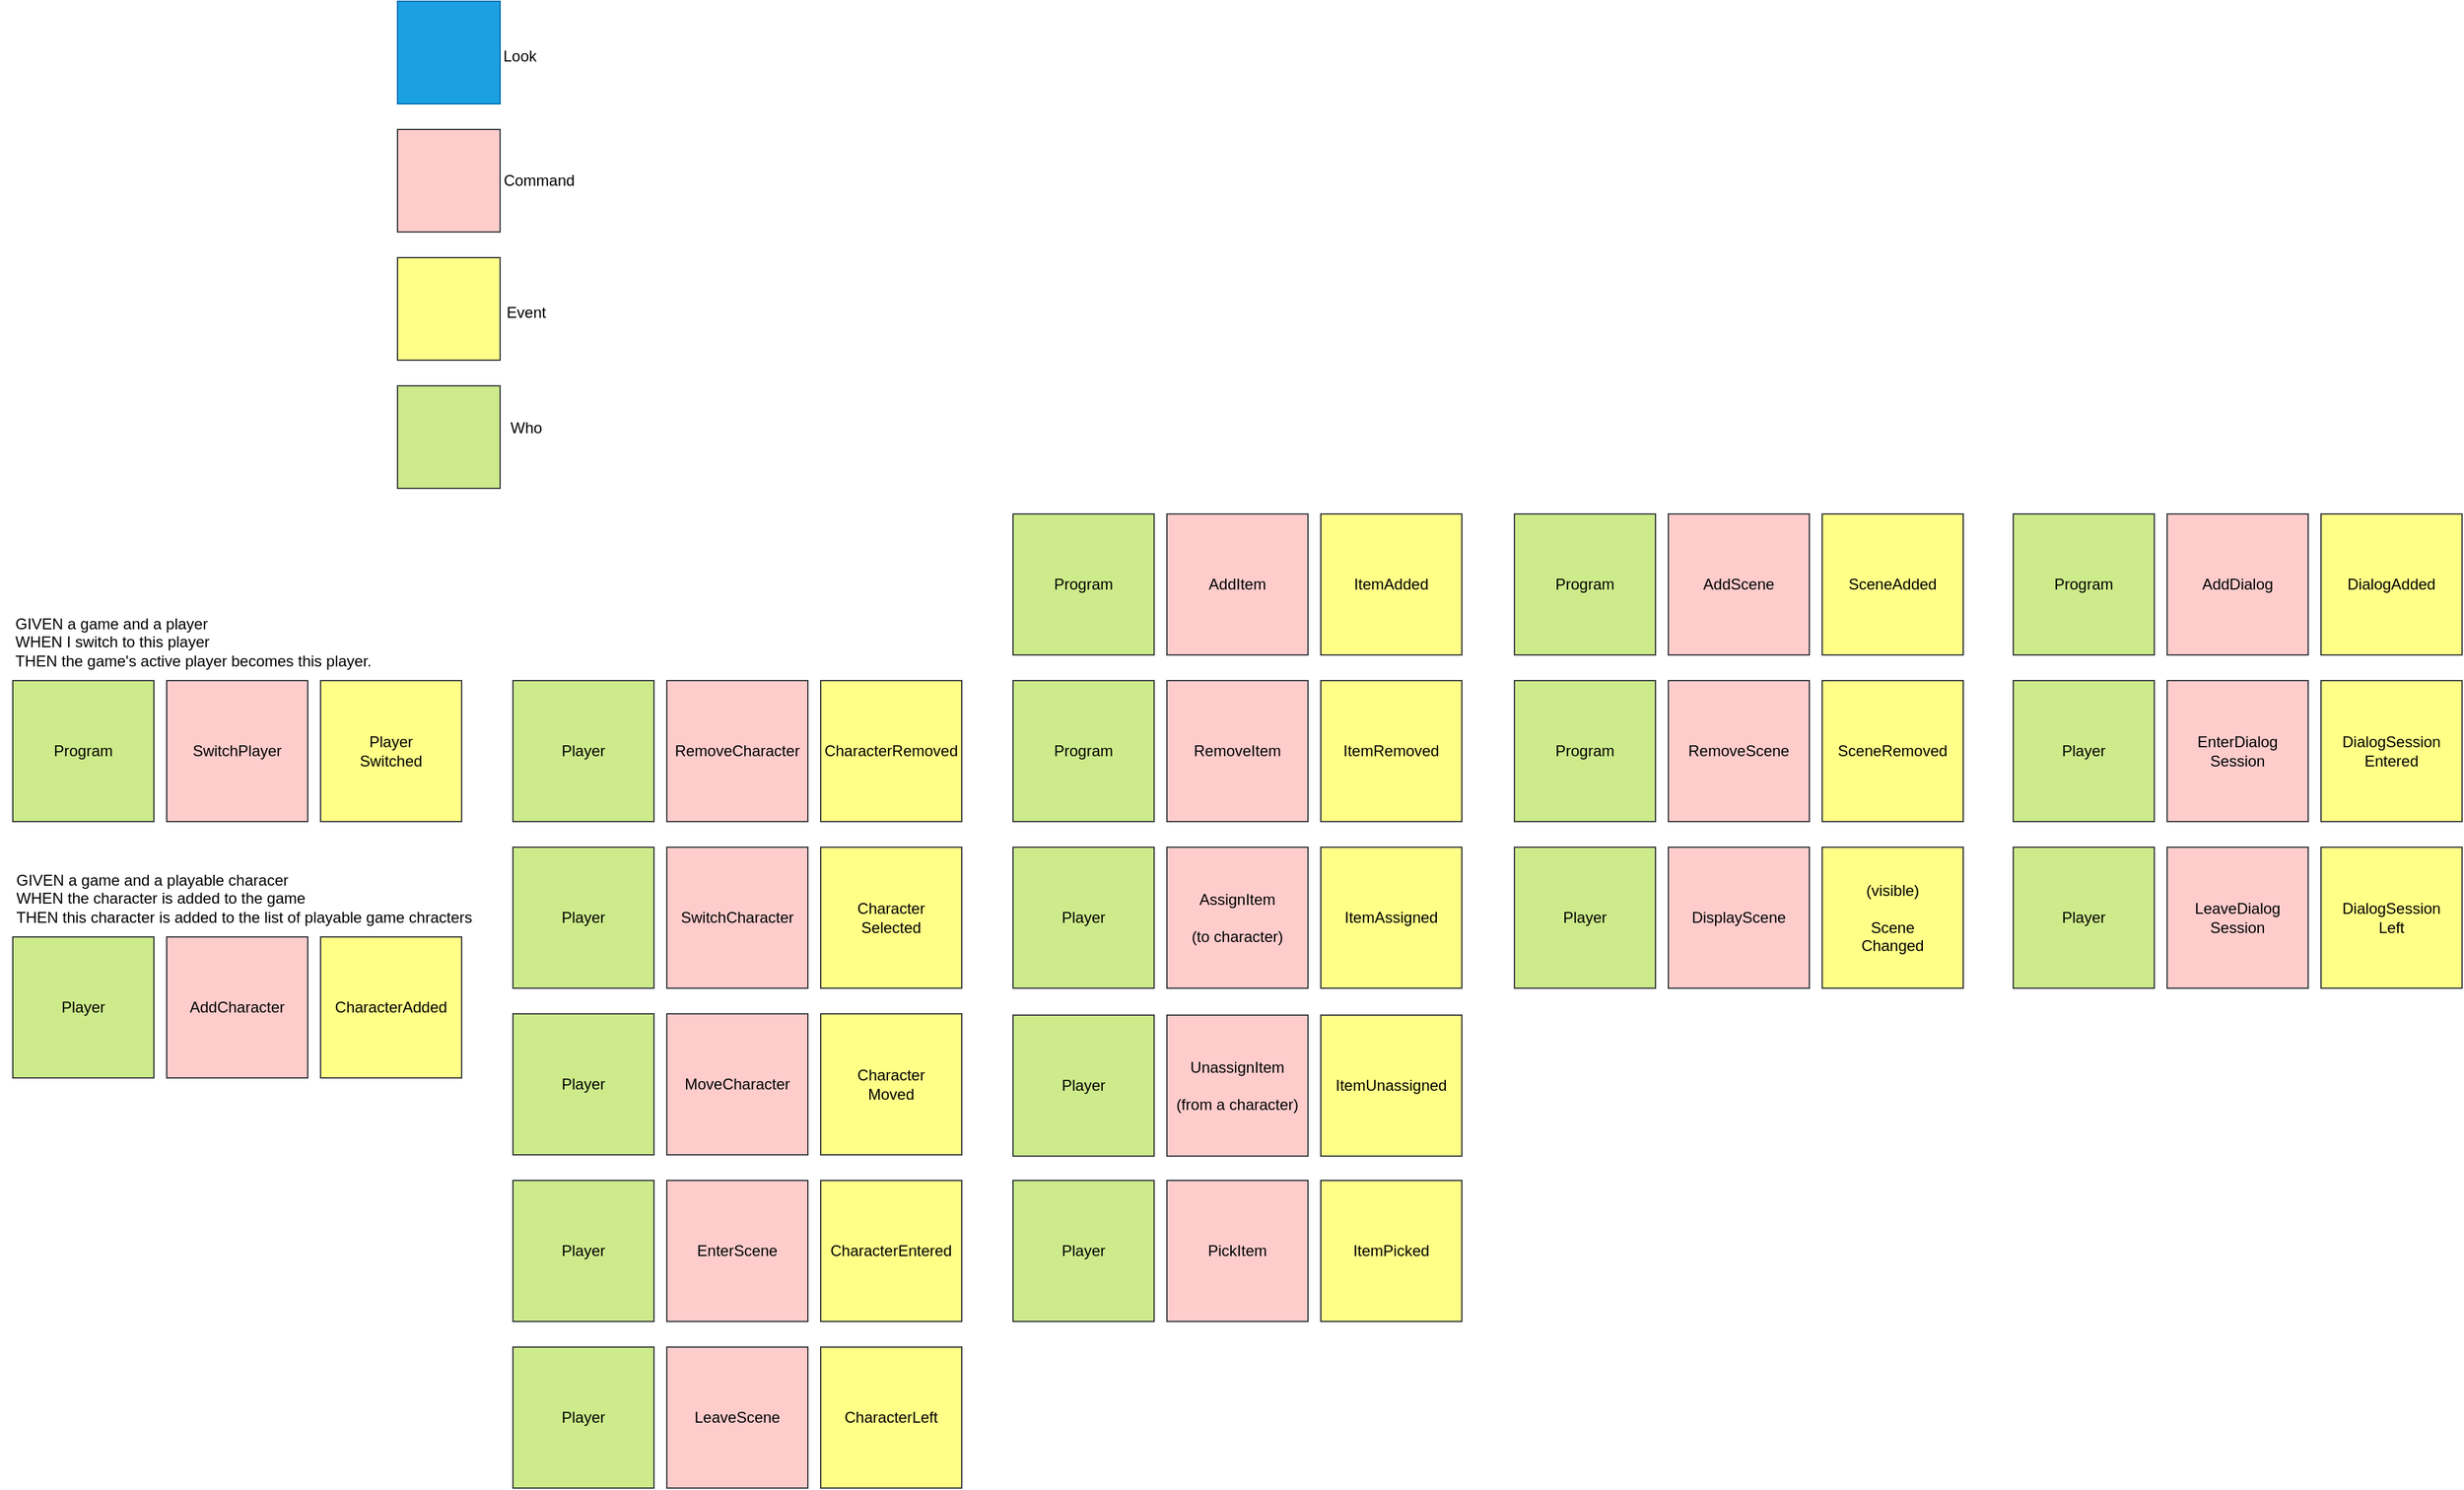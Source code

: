 <mxfile version="24.4.13" type="device" pages="4">
  <diagram name="Stickers" id="xM5DYGiuRpSARZKX_39L">
    <mxGraphModel dx="2245" dy="820" grid="1" gridSize="10" guides="1" tooltips="1" connect="1" arrows="1" fold="1" page="1" pageScale="1" pageWidth="827" pageHeight="1169" math="0" shadow="0">
      <root>
        <mxCell id="0" />
        <mxCell id="1" parent="0" />
        <mxCell id="TlnyL6aYkQ4jOY0lI_5h-1" value="" style="whiteSpace=wrap;html=1;aspect=fixed;fillColor=#1ba1e2;fontColor=#000000;strokeColor=#006EAF;" parent="1" vertex="1">
          <mxGeometry x="20" y="20" width="80" height="80" as="geometry" />
        </mxCell>
        <mxCell id="TlnyL6aYkQ4jOY0lI_5h-2" value="" style="whiteSpace=wrap;html=1;aspect=fixed;fillColor=#ffcccc;strokeColor=#36393d;fontColor=#000000;" parent="1" vertex="1">
          <mxGeometry x="20" y="120" width="80" height="80" as="geometry" />
        </mxCell>
        <mxCell id="TlnyL6aYkQ4jOY0lI_5h-3" value="" style="whiteSpace=wrap;html=1;aspect=fixed;fillColor=#ffff88;strokeColor=#36393d;fontColor=#000000;" parent="1" vertex="1">
          <mxGeometry x="20" y="220" width="80" height="80" as="geometry" />
        </mxCell>
        <mxCell id="TlnyL6aYkQ4jOY0lI_5h-4" value="" style="whiteSpace=wrap;html=1;aspect=fixed;fillColor=#cdeb8b;strokeColor=#36393d;fontColor=#000000;" parent="1" vertex="1">
          <mxGeometry x="20" y="320" width="80" height="80" as="geometry" />
        </mxCell>
        <mxCell id="TlnyL6aYkQ4jOY0lI_5h-5" value="Event" style="text;html=1;align=center;verticalAlign=middle;resizable=0;points=[];autosize=1;strokeColor=none;fillColor=none;" parent="1" vertex="1">
          <mxGeometry x="95" y="248" width="50" height="30" as="geometry" />
        </mxCell>
        <mxCell id="TlnyL6aYkQ4jOY0lI_5h-6" value="Who" style="text;html=1;align=center;verticalAlign=middle;resizable=0;points=[];autosize=1;strokeColor=none;fillColor=none;" parent="1" vertex="1">
          <mxGeometry x="95" y="338" width="50" height="30" as="geometry" />
        </mxCell>
        <mxCell id="TlnyL6aYkQ4jOY0lI_5h-7" value="Command" style="text;html=1;align=center;verticalAlign=middle;resizable=0;points=[];autosize=1;strokeColor=none;fillColor=none;" parent="1" vertex="1">
          <mxGeometry x="90" y="145" width="80" height="30" as="geometry" />
        </mxCell>
        <mxCell id="TlnyL6aYkQ4jOY0lI_5h-8" value="Look" style="text;html=1;align=center;verticalAlign=middle;resizable=0;points=[];autosize=1;strokeColor=none;fillColor=none;" parent="1" vertex="1">
          <mxGeometry x="90" y="48" width="50" height="30" as="geometry" />
        </mxCell>
        <mxCell id="TlnyL6aYkQ4jOY0lI_5h-12" value="" style="group" parent="1" vertex="1" connectable="0">
          <mxGeometry x="110" y="680" width="350" height="110" as="geometry" />
        </mxCell>
        <mxCell id="TlnyL6aYkQ4jOY0lI_5h-9" value="Character&lt;div&gt;Selected&lt;/div&gt;" style="whiteSpace=wrap;html=1;aspect=fixed;fillColor=#ffff88;strokeColor=#36393d;fontColor=#000000;" parent="TlnyL6aYkQ4jOY0lI_5h-12" vertex="1">
          <mxGeometry x="240" width="110" height="110" as="geometry" />
        </mxCell>
        <mxCell id="TlnyL6aYkQ4jOY0lI_5h-10" value="Player" style="whiteSpace=wrap;html=1;aspect=fixed;fillColor=#cdeb8b;strokeColor=#36393d;fontColor=#000000;" parent="TlnyL6aYkQ4jOY0lI_5h-12" vertex="1">
          <mxGeometry width="110" height="110" as="geometry" />
        </mxCell>
        <mxCell id="TlnyL6aYkQ4jOY0lI_5h-11" value="SwitchCharacter" style="whiteSpace=wrap;html=1;aspect=fixed;fillColor=#ffcccc;strokeColor=#36393d;fontColor=#000000;" parent="TlnyL6aYkQ4jOY0lI_5h-12" vertex="1">
          <mxGeometry x="120" width="110" height="110" as="geometry" />
        </mxCell>
        <mxCell id="TlnyL6aYkQ4jOY0lI_5h-20" value="" style="group" parent="1" vertex="1" connectable="0">
          <mxGeometry x="-280" y="550" width="350" height="110" as="geometry" />
        </mxCell>
        <mxCell id="TlnyL6aYkQ4jOY0lI_5h-13" value="Player&lt;div&gt;Switched&lt;/div&gt;" style="whiteSpace=wrap;html=1;aspect=fixed;fillColor=#ffff88;strokeColor=#36393d;fontColor=#000000;" parent="TlnyL6aYkQ4jOY0lI_5h-20" vertex="1">
          <mxGeometry x="240" width="110" height="110" as="geometry" />
        </mxCell>
        <mxCell id="TlnyL6aYkQ4jOY0lI_5h-17" value="SwitchPlayer" style="whiteSpace=wrap;html=1;aspect=fixed;fillColor=#ffcccc;strokeColor=#36393d;fontColor=#000000;" parent="TlnyL6aYkQ4jOY0lI_5h-20" vertex="1">
          <mxGeometry x="120" width="110" height="110" as="geometry" />
        </mxCell>
        <mxCell id="TlnyL6aYkQ4jOY0lI_5h-18" value="Program" style="whiteSpace=wrap;html=1;aspect=fixed;fillColor=#cdeb8b;strokeColor=#36393d;fontColor=#000000;" parent="TlnyL6aYkQ4jOY0lI_5h-20" vertex="1">
          <mxGeometry width="110" height="110" as="geometry" />
        </mxCell>
        <mxCell id="TlnyL6aYkQ4jOY0lI_5h-29" value="" style="group" parent="1" vertex="1" connectable="0">
          <mxGeometry x="110" y="810" width="350" height="110" as="geometry" />
        </mxCell>
        <mxCell id="TlnyL6aYkQ4jOY0lI_5h-14" value="Character&lt;div&gt;&lt;div&gt;Moved&lt;/div&gt;&lt;/div&gt;" style="whiteSpace=wrap;html=1;aspect=fixed;fillColor=#ffff88;strokeColor=#36393d;fontColor=#000000;" parent="TlnyL6aYkQ4jOY0lI_5h-29" vertex="1">
          <mxGeometry x="240" width="110" height="110" as="geometry" />
        </mxCell>
        <mxCell id="TlnyL6aYkQ4jOY0lI_5h-21" value="MoveCharacter" style="whiteSpace=wrap;html=1;aspect=fixed;fillColor=#ffcccc;strokeColor=#36393d;fontColor=#000000;" parent="TlnyL6aYkQ4jOY0lI_5h-29" vertex="1">
          <mxGeometry x="120" width="110" height="110" as="geometry" />
        </mxCell>
        <mxCell id="TlnyL6aYkQ4jOY0lI_5h-22" value="Player" style="whiteSpace=wrap;html=1;aspect=fixed;fillColor=#cdeb8b;strokeColor=#36393d;fontColor=#000000;" parent="TlnyL6aYkQ4jOY0lI_5h-29" vertex="1">
          <mxGeometry width="110" height="110" as="geometry" />
        </mxCell>
        <mxCell id="TlnyL6aYkQ4jOY0lI_5h-30" value="" style="group" parent="1" vertex="1" connectable="0">
          <mxGeometry x="891" y="680" width="350" height="110" as="geometry" />
        </mxCell>
        <mxCell id="TlnyL6aYkQ4jOY0lI_5h-15" value="(visible)&lt;div&gt;&lt;br&gt;&lt;/div&gt;&lt;div&gt;Scene&lt;div&gt;Changed&lt;/div&gt;&lt;/div&gt;" style="whiteSpace=wrap;html=1;aspect=fixed;fillColor=#ffff88;strokeColor=#36393d;fontColor=#000000;" parent="TlnyL6aYkQ4jOY0lI_5h-30" vertex="1">
          <mxGeometry x="240" width="110" height="110" as="geometry" />
        </mxCell>
        <mxCell id="TlnyL6aYkQ4jOY0lI_5h-23" value="DisplayScene" style="whiteSpace=wrap;html=1;aspect=fixed;fillColor=#ffcccc;strokeColor=#36393d;fontColor=#000000;" parent="TlnyL6aYkQ4jOY0lI_5h-30" vertex="1">
          <mxGeometry x="120" width="110" height="110" as="geometry" />
        </mxCell>
        <mxCell id="TlnyL6aYkQ4jOY0lI_5h-24" value="Player" style="whiteSpace=wrap;html=1;aspect=fixed;fillColor=#cdeb8b;strokeColor=#36393d;fontColor=#000000;" parent="TlnyL6aYkQ4jOY0lI_5h-30" vertex="1">
          <mxGeometry width="110" height="110" as="geometry" />
        </mxCell>
        <mxCell id="TlnyL6aYkQ4jOY0lI_5h-31" value="" style="group" parent="1" vertex="1" connectable="0">
          <mxGeometry x="110" y="940" width="350" height="110" as="geometry" />
        </mxCell>
        <mxCell id="TlnyL6aYkQ4jOY0lI_5h-16" value="CharacterEnter&lt;span style=&quot;background-color: initial;&quot;&gt;ed&lt;/span&gt;" style="whiteSpace=wrap;html=1;aspect=fixed;fillColor=#ffff88;strokeColor=#36393d;fontColor=#000000;" parent="TlnyL6aYkQ4jOY0lI_5h-31" vertex="1">
          <mxGeometry x="240" width="110" height="110" as="geometry" />
        </mxCell>
        <mxCell id="TlnyL6aYkQ4jOY0lI_5h-25" value="EnterScene" style="whiteSpace=wrap;html=1;aspect=fixed;fillColor=#ffcccc;strokeColor=#36393d;fontColor=#000000;" parent="TlnyL6aYkQ4jOY0lI_5h-31" vertex="1">
          <mxGeometry x="120" width="110" height="110" as="geometry" />
        </mxCell>
        <mxCell id="TlnyL6aYkQ4jOY0lI_5h-27" value="Player" style="whiteSpace=wrap;html=1;aspect=fixed;fillColor=#cdeb8b;strokeColor=#36393d;fontColor=#000000;" parent="TlnyL6aYkQ4jOY0lI_5h-31" vertex="1">
          <mxGeometry width="110" height="110" as="geometry" />
        </mxCell>
        <mxCell id="yvfeiney4mRpanTf7Kij-1" value="" style="group" parent="1" vertex="1" connectable="0">
          <mxGeometry x="110" y="1070" width="350" height="110" as="geometry" />
        </mxCell>
        <mxCell id="TlnyL6aYkQ4jOY0lI_5h-19" value="CharacterLeft" style="whiteSpace=wrap;html=1;aspect=fixed;fillColor=#ffff88;strokeColor=#36393d;fontColor=#000000;" parent="yvfeiney4mRpanTf7Kij-1" vertex="1">
          <mxGeometry x="240" width="110" height="110" as="geometry" />
        </mxCell>
        <mxCell id="TlnyL6aYkQ4jOY0lI_5h-26" value="LeaveScene" style="whiteSpace=wrap;html=1;aspect=fixed;fillColor=#ffcccc;strokeColor=#36393d;fontColor=#000000;" parent="yvfeiney4mRpanTf7Kij-1" vertex="1">
          <mxGeometry x="120" width="110" height="110" as="geometry" />
        </mxCell>
        <mxCell id="TlnyL6aYkQ4jOY0lI_5h-28" value="Player" style="whiteSpace=wrap;html=1;aspect=fixed;fillColor=#cdeb8b;strokeColor=#36393d;fontColor=#000000;" parent="yvfeiney4mRpanTf7Kij-1" vertex="1">
          <mxGeometry width="110" height="110" as="geometry" />
        </mxCell>
        <mxCell id="yvfeiney4mRpanTf7Kij-2" value="" style="group" parent="1" vertex="1" connectable="0">
          <mxGeometry x="500" y="420" width="350" height="110" as="geometry" />
        </mxCell>
        <mxCell id="yvfeiney4mRpanTf7Kij-3" value="ItemAdded" style="whiteSpace=wrap;html=1;aspect=fixed;fillColor=#ffff88;strokeColor=#36393d;fontColor=#000000;" parent="yvfeiney4mRpanTf7Kij-2" vertex="1">
          <mxGeometry x="240" width="110" height="110" as="geometry" />
        </mxCell>
        <mxCell id="yvfeiney4mRpanTf7Kij-4" value="AddItem" style="whiteSpace=wrap;html=1;aspect=fixed;fillColor=#ffcccc;strokeColor=#36393d;fontColor=#000000;" parent="yvfeiney4mRpanTf7Kij-2" vertex="1">
          <mxGeometry x="120" width="110" height="110" as="geometry" />
        </mxCell>
        <mxCell id="yvfeiney4mRpanTf7Kij-5" value="Program" style="whiteSpace=wrap;html=1;aspect=fixed;fillColor=#cdeb8b;strokeColor=#36393d;fontColor=#000000;" parent="yvfeiney4mRpanTf7Kij-2" vertex="1">
          <mxGeometry width="110" height="110" as="geometry" />
        </mxCell>
        <mxCell id="yvfeiney4mRpanTf7Kij-6" value="" style="group" parent="1" vertex="1" connectable="0">
          <mxGeometry x="500" y="550" width="350" height="110" as="geometry" />
        </mxCell>
        <mxCell id="yvfeiney4mRpanTf7Kij-7" value="ItemRemoved" style="whiteSpace=wrap;html=1;aspect=fixed;fillColor=#ffff88;strokeColor=#36393d;fontColor=#000000;" parent="yvfeiney4mRpanTf7Kij-6" vertex="1">
          <mxGeometry x="240" width="110" height="110" as="geometry" />
        </mxCell>
        <mxCell id="yvfeiney4mRpanTf7Kij-8" value="RemoveItem" style="whiteSpace=wrap;html=1;aspect=fixed;fillColor=#ffcccc;strokeColor=#36393d;fontColor=#000000;" parent="yvfeiney4mRpanTf7Kij-6" vertex="1">
          <mxGeometry x="120" width="110" height="110" as="geometry" />
        </mxCell>
        <mxCell id="yvfeiney4mRpanTf7Kij-9" value="Program" style="whiteSpace=wrap;html=1;aspect=fixed;fillColor=#cdeb8b;strokeColor=#36393d;fontColor=#000000;" parent="yvfeiney4mRpanTf7Kij-6" vertex="1">
          <mxGeometry width="110" height="110" as="geometry" />
        </mxCell>
        <mxCell id="yvfeiney4mRpanTf7Kij-10" value="" style="group" parent="1" vertex="1" connectable="0">
          <mxGeometry x="891" y="420" width="350" height="110" as="geometry" />
        </mxCell>
        <mxCell id="yvfeiney4mRpanTf7Kij-11" value="SceneAdded" style="whiteSpace=wrap;html=1;aspect=fixed;fillColor=#ffff88;strokeColor=#36393d;fontColor=#000000;" parent="yvfeiney4mRpanTf7Kij-10" vertex="1">
          <mxGeometry x="240" width="110" height="110" as="geometry" />
        </mxCell>
        <mxCell id="yvfeiney4mRpanTf7Kij-12" value="AddScene" style="whiteSpace=wrap;html=1;aspect=fixed;fillColor=#ffcccc;strokeColor=#36393d;fontColor=#000000;" parent="yvfeiney4mRpanTf7Kij-10" vertex="1">
          <mxGeometry x="120" width="110" height="110" as="geometry" />
        </mxCell>
        <mxCell id="yvfeiney4mRpanTf7Kij-13" value="Program" style="whiteSpace=wrap;html=1;aspect=fixed;fillColor=#cdeb8b;strokeColor=#36393d;fontColor=#000000;" parent="yvfeiney4mRpanTf7Kij-10" vertex="1">
          <mxGeometry width="110" height="110" as="geometry" />
        </mxCell>
        <mxCell id="yvfeiney4mRpanTf7Kij-14" value="" style="group" parent="1" vertex="1" connectable="0">
          <mxGeometry x="891" y="550" width="350" height="110" as="geometry" />
        </mxCell>
        <mxCell id="yvfeiney4mRpanTf7Kij-15" value="SceneRemoved" style="whiteSpace=wrap;html=1;aspect=fixed;fillColor=#ffff88;strokeColor=#36393d;fontColor=#000000;" parent="yvfeiney4mRpanTf7Kij-14" vertex="1">
          <mxGeometry x="240" width="110" height="110" as="geometry" />
        </mxCell>
        <mxCell id="yvfeiney4mRpanTf7Kij-16" value="RemoveScene" style="whiteSpace=wrap;html=1;aspect=fixed;fillColor=#ffcccc;strokeColor=#36393d;fontColor=#000000;" parent="yvfeiney4mRpanTf7Kij-14" vertex="1">
          <mxGeometry x="120" width="110" height="110" as="geometry" />
        </mxCell>
        <mxCell id="yvfeiney4mRpanTf7Kij-17" value="Program" style="whiteSpace=wrap;html=1;aspect=fixed;fillColor=#cdeb8b;strokeColor=#36393d;fontColor=#000000;" parent="yvfeiney4mRpanTf7Kij-14" vertex="1">
          <mxGeometry width="110" height="110" as="geometry" />
        </mxCell>
        <mxCell id="yvfeiney4mRpanTf7Kij-18" value="" style="group" parent="1" vertex="1" connectable="0">
          <mxGeometry x="500" y="680" width="350" height="110" as="geometry" />
        </mxCell>
        <mxCell id="1bPYrIaI68IYt1ihMwZv-1" value="ItemAssigned" style="whiteSpace=wrap;html=1;aspect=fixed;fillColor=#ffff88;strokeColor=#36393d;fontColor=#000000;" parent="yvfeiney4mRpanTf7Kij-18" vertex="1">
          <mxGeometry x="240" width="110" height="110" as="geometry" />
        </mxCell>
        <mxCell id="1bPYrIaI68IYt1ihMwZv-5" value="AssignItem&lt;div&gt;&lt;br&gt;&lt;/div&gt;&lt;div&gt;(to character)&lt;/div&gt;" style="whiteSpace=wrap;html=1;aspect=fixed;fillColor=#ffcccc;strokeColor=#36393d;fontColor=#000000;" parent="yvfeiney4mRpanTf7Kij-18" vertex="1">
          <mxGeometry x="120" width="110" height="110" as="geometry" />
        </mxCell>
        <mxCell id="1bPYrIaI68IYt1ihMwZv-9" value="Player" style="whiteSpace=wrap;html=1;aspect=fixed;fillColor=#cdeb8b;strokeColor=#36393d;fontColor=#000000;" parent="yvfeiney4mRpanTf7Kij-18" vertex="1">
          <mxGeometry width="110" height="110" as="geometry" />
        </mxCell>
        <mxCell id="yvfeiney4mRpanTf7Kij-19" value="" style="group" parent="1" vertex="1" connectable="0">
          <mxGeometry x="500" y="811" width="350" height="110" as="geometry" />
        </mxCell>
        <mxCell id="1bPYrIaI68IYt1ihMwZv-2" value="ItemUnassigned" style="whiteSpace=wrap;html=1;aspect=fixed;fillColor=#ffff88;strokeColor=#36393d;fontColor=#000000;" parent="yvfeiney4mRpanTf7Kij-19" vertex="1">
          <mxGeometry x="240" width="110" height="110" as="geometry" />
        </mxCell>
        <mxCell id="1bPYrIaI68IYt1ihMwZv-6" value="UnassignItem&lt;div&gt;&lt;br&gt;&lt;/div&gt;&lt;div&gt;(from a character)&lt;/div&gt;" style="whiteSpace=wrap;html=1;aspect=fixed;fillColor=#ffcccc;strokeColor=#36393d;fontColor=#000000;" parent="yvfeiney4mRpanTf7Kij-19" vertex="1">
          <mxGeometry x="120" width="110" height="110" as="geometry" />
        </mxCell>
        <mxCell id="1bPYrIaI68IYt1ihMwZv-10" value="Player" style="whiteSpace=wrap;html=1;aspect=fixed;fillColor=#cdeb8b;strokeColor=#36393d;fontColor=#000000;" parent="yvfeiney4mRpanTf7Kij-19" vertex="1">
          <mxGeometry width="110" height="110" as="geometry" />
        </mxCell>
        <mxCell id="yvfeiney4mRpanTf7Kij-20" value="" style="group" parent="1" vertex="1" connectable="0">
          <mxGeometry x="1280" y="420" width="350" height="110" as="geometry" />
        </mxCell>
        <mxCell id="1bPYrIaI68IYt1ihMwZv-13" value="DialogAdded" style="whiteSpace=wrap;html=1;aspect=fixed;fillColor=#ffff88;strokeColor=#36393d;fontColor=#000000;" parent="yvfeiney4mRpanTf7Kij-20" vertex="1">
          <mxGeometry x="240" width="110" height="110" as="geometry" />
        </mxCell>
        <mxCell id="1bPYrIaI68IYt1ihMwZv-14" value="AddDialog" style="whiteSpace=wrap;html=1;aspect=fixed;fillColor=#ffcccc;strokeColor=#36393d;fontColor=#000000;" parent="yvfeiney4mRpanTf7Kij-20" vertex="1">
          <mxGeometry x="120" width="110" height="110" as="geometry" />
        </mxCell>
        <mxCell id="1bPYrIaI68IYt1ihMwZv-15" value="Program" style="whiteSpace=wrap;html=1;aspect=fixed;fillColor=#cdeb8b;strokeColor=#36393d;fontColor=#000000;" parent="yvfeiney4mRpanTf7Kij-20" vertex="1">
          <mxGeometry width="110" height="110" as="geometry" />
        </mxCell>
        <mxCell id="6xUrvK1wtA-suA-K_xOE-1" value="" style="group" parent="1" vertex="1" connectable="0">
          <mxGeometry x="-280" y="750" width="350" height="110" as="geometry" />
        </mxCell>
        <mxCell id="6xUrvK1wtA-suA-K_xOE-2" value="CharacterAdded" style="whiteSpace=wrap;html=1;aspect=fixed;fillColor=#ffff88;strokeColor=#36393d;fontColor=#000000;" parent="6xUrvK1wtA-suA-K_xOE-1" vertex="1">
          <mxGeometry x="240" width="110" height="110" as="geometry" />
        </mxCell>
        <mxCell id="6xUrvK1wtA-suA-K_xOE-3" value="Player" style="whiteSpace=wrap;html=1;aspect=fixed;fillColor=#cdeb8b;strokeColor=#36393d;fontColor=#000000;" parent="6xUrvK1wtA-suA-K_xOE-1" vertex="1">
          <mxGeometry width="110" height="110" as="geometry" />
        </mxCell>
        <mxCell id="6xUrvK1wtA-suA-K_xOE-4" value="AddCharacter" style="whiteSpace=wrap;html=1;aspect=fixed;fillColor=#ffcccc;strokeColor=#36393d;fontColor=#000000;" parent="6xUrvK1wtA-suA-K_xOE-1" vertex="1">
          <mxGeometry x="120" width="110" height="110" as="geometry" />
        </mxCell>
        <mxCell id="6xUrvK1wtA-suA-K_xOE-5" value="" style="group" parent="1" vertex="1" connectable="0">
          <mxGeometry x="110" y="550" width="350" height="110" as="geometry" />
        </mxCell>
        <mxCell id="6xUrvK1wtA-suA-K_xOE-6" value="CharacterRemoved" style="whiteSpace=wrap;html=1;aspect=fixed;fillColor=#ffff88;strokeColor=#36393d;fontColor=#000000;" parent="6xUrvK1wtA-suA-K_xOE-5" vertex="1">
          <mxGeometry x="240" width="110" height="110" as="geometry" />
        </mxCell>
        <mxCell id="6xUrvK1wtA-suA-K_xOE-7" value="Player" style="whiteSpace=wrap;html=1;aspect=fixed;fillColor=#cdeb8b;strokeColor=#36393d;fontColor=#000000;" parent="6xUrvK1wtA-suA-K_xOE-5" vertex="1">
          <mxGeometry width="110" height="110" as="geometry" />
        </mxCell>
        <mxCell id="6xUrvK1wtA-suA-K_xOE-8" value="RemoveCharacter" style="whiteSpace=wrap;html=1;aspect=fixed;fillColor=#ffcccc;strokeColor=#36393d;fontColor=#000000;" parent="6xUrvK1wtA-suA-K_xOE-5" vertex="1">
          <mxGeometry x="120" width="110" height="110" as="geometry" />
        </mxCell>
        <mxCell id="6xUrvK1wtA-suA-K_xOE-17" value="" style="group" parent="1" vertex="1" connectable="0">
          <mxGeometry x="500" y="940" width="350" height="110" as="geometry" />
        </mxCell>
        <mxCell id="6xUrvK1wtA-suA-K_xOE-18" value="ItemPicked" style="whiteSpace=wrap;html=1;aspect=fixed;fillColor=#ffff88;strokeColor=#36393d;fontColor=#000000;" parent="6xUrvK1wtA-suA-K_xOE-17" vertex="1">
          <mxGeometry x="240" width="110" height="110" as="geometry" />
        </mxCell>
        <mxCell id="6xUrvK1wtA-suA-K_xOE-19" value="PickItem" style="whiteSpace=wrap;html=1;aspect=fixed;fillColor=#ffcccc;strokeColor=#36393d;fontColor=#000000;" parent="6xUrvK1wtA-suA-K_xOE-17" vertex="1">
          <mxGeometry x="120" width="110" height="110" as="geometry" />
        </mxCell>
        <mxCell id="6xUrvK1wtA-suA-K_xOE-20" value="Player" style="whiteSpace=wrap;html=1;aspect=fixed;fillColor=#cdeb8b;strokeColor=#36393d;fontColor=#000000;" parent="6xUrvK1wtA-suA-K_xOE-17" vertex="1">
          <mxGeometry width="110" height="110" as="geometry" />
        </mxCell>
        <mxCell id="6xUrvK1wtA-suA-K_xOE-21" value="" style="group" parent="1" vertex="1" connectable="0">
          <mxGeometry x="1280" y="550" width="350" height="110" as="geometry" />
        </mxCell>
        <mxCell id="6xUrvK1wtA-suA-K_xOE-22" value="DialogSession&lt;div&gt;Entered&lt;/div&gt;" style="whiteSpace=wrap;html=1;aspect=fixed;fillColor=#ffff88;strokeColor=#36393d;fontColor=#000000;" parent="6xUrvK1wtA-suA-K_xOE-21" vertex="1">
          <mxGeometry x="240" width="110" height="110" as="geometry" />
        </mxCell>
        <mxCell id="6xUrvK1wtA-suA-K_xOE-23" value="EnterDialog&lt;div&gt;Session&lt;/div&gt;" style="whiteSpace=wrap;html=1;aspect=fixed;fillColor=#ffcccc;strokeColor=#36393d;fontColor=#000000;" parent="6xUrvK1wtA-suA-K_xOE-21" vertex="1">
          <mxGeometry x="120" width="110" height="110" as="geometry" />
        </mxCell>
        <mxCell id="6xUrvK1wtA-suA-K_xOE-24" value="Player" style="whiteSpace=wrap;html=1;aspect=fixed;fillColor=#cdeb8b;strokeColor=#36393d;fontColor=#000000;" parent="6xUrvK1wtA-suA-K_xOE-21" vertex="1">
          <mxGeometry width="110" height="110" as="geometry" />
        </mxCell>
        <mxCell id="6xUrvK1wtA-suA-K_xOE-25" value="" style="group" parent="1" vertex="1" connectable="0">
          <mxGeometry x="1280" y="680" width="350" height="110" as="geometry" />
        </mxCell>
        <mxCell id="6xUrvK1wtA-suA-K_xOE-26" value="DialogSession&lt;div&gt;Left&lt;/div&gt;" style="whiteSpace=wrap;html=1;aspect=fixed;fillColor=#ffff88;strokeColor=#36393d;fontColor=#000000;" parent="6xUrvK1wtA-suA-K_xOE-25" vertex="1">
          <mxGeometry x="240" width="110" height="110" as="geometry" />
        </mxCell>
        <mxCell id="6xUrvK1wtA-suA-K_xOE-27" value="LeaveDialog&lt;div&gt;Session&lt;/div&gt;" style="whiteSpace=wrap;html=1;aspect=fixed;fillColor=#ffcccc;strokeColor=#36393d;fontColor=#000000;" parent="6xUrvK1wtA-suA-K_xOE-25" vertex="1">
          <mxGeometry x="120" width="110" height="110" as="geometry" />
        </mxCell>
        <mxCell id="6xUrvK1wtA-suA-K_xOE-28" value="Player" style="whiteSpace=wrap;html=1;aspect=fixed;fillColor=#cdeb8b;strokeColor=#36393d;fontColor=#000000;" parent="6xUrvK1wtA-suA-K_xOE-25" vertex="1">
          <mxGeometry width="110" height="110" as="geometry" />
        </mxCell>
        <mxCell id="zq4TLkH_dGe_qp6wEPIx-1" value="GIVEN a game and a player&lt;div&gt;WHEN I switch to this player&lt;/div&gt;&lt;div&gt;THEN the game&#39;s active player becomes this player.&lt;/div&gt;" style="text;html=1;align=left;verticalAlign=middle;resizable=0;points=[];autosize=1;strokeColor=none;fillColor=none;" parent="1" vertex="1">
          <mxGeometry x="-280" y="490" width="300" height="60" as="geometry" />
        </mxCell>
        <mxCell id="rlMZrt3LhaXndTvH7TKC-1" value="&lt;div style=&quot;text-align: left;&quot;&gt;&lt;span style=&quot;background-color: initial;&quot;&gt;GIVEN a game and a playable characer&lt;/span&gt;&lt;/div&gt;&lt;div style=&quot;text-align: left;&quot;&gt;WHEN the character is added to the game&lt;br&gt;&lt;/div&gt;&lt;div style=&quot;text-align: left;&quot;&gt;THEN this character is added to the list of playable game chracters&lt;br&gt;&lt;/div&gt;" style="text;html=1;align=center;verticalAlign=middle;resizable=0;points=[];autosize=1;strokeColor=none;fillColor=none;" parent="1" vertex="1">
          <mxGeometry x="-290" y="690" width="380" height="60" as="geometry" />
        </mxCell>
      </root>
    </mxGraphModel>
  </diagram>
  <diagram id="HvplHPruJHnVy4KX6I2v" name="State Machine">
    <mxGraphModel dx="1434" dy="836" grid="1" gridSize="10" guides="1" tooltips="1" connect="1" arrows="1" fold="1" page="1" pageScale="1" pageWidth="827" pageHeight="1169" math="0" shadow="0">
      <root>
        <mxCell id="0" />
        <mxCell id="1" parent="0" />
        <mxCell id="OelX0h5e4Qa-kqERJP6T-8" style="edgeStyle=orthogonalEdgeStyle;rounded=0;orthogonalLoop=1;jettySize=auto;html=1;exitX=1;exitY=0.5;exitDx=0;exitDy=0;entryX=0;entryY=0.5;entryDx=0;entryDy=0;" parent="1" source="3W6sU6Ms6yzGnlQYI0Jg-2" target="OelX0h5e4Qa-kqERJP6T-4" edge="1">
          <mxGeometry relative="1" as="geometry" />
        </mxCell>
        <mxCell id="3W6sU6Ms6yzGnlQYI0Jg-2" value="" style="ellipse;whiteSpace=wrap;html=1;aspect=fixed;" parent="1" vertex="1">
          <mxGeometry x="40" y="140" width="30" height="30" as="geometry" />
        </mxCell>
        <mxCell id="OelX0h5e4Qa-kqERJP6T-4" value="Game controlled by computer" style="swimlane;fontStyle=0;childLayout=stackLayout;horizontal=1;startSize=30;horizontalStack=0;resizeParent=1;resizeParentMax=0;resizeLast=0;collapsible=1;marginBottom=0;whiteSpace=wrap;html=1;rounded=1;" parent="1" vertex="1">
          <mxGeometry x="130" y="125" width="140" height="60" as="geometry" />
        </mxCell>
        <mxCell id="OelX0h5e4Qa-kqERJP6T-5" value="Computer Player" style="text;strokeColor=none;fillColor=none;align=left;verticalAlign=middle;spacingLeft=4;spacingRight=4;overflow=hidden;points=[[0,0.5],[1,0.5]];portConstraint=eastwest;rotatable=0;whiteSpace=wrap;html=1;" parent="OelX0h5e4Qa-kqERJP6T-4" vertex="1">
          <mxGeometry y="30" width="140" height="30" as="geometry" />
        </mxCell>
        <mxCell id="OelX0h5e4Qa-kqERJP6T-9" value="Game controlled by human" style="swimlane;fontStyle=0;childLayout=stackLayout;horizontal=1;startSize=30;horizontalStack=0;resizeParent=1;resizeParentMax=0;resizeLast=0;collapsible=1;marginBottom=0;whiteSpace=wrap;html=1;rounded=1;" parent="1" vertex="1">
          <mxGeometry x="460" y="125" width="140" height="60" as="geometry" />
        </mxCell>
        <mxCell id="OelX0h5e4Qa-kqERJP6T-10" value="Human player" style="text;strokeColor=none;fillColor=none;align=left;verticalAlign=middle;spacingLeft=4;spacingRight=4;overflow=hidden;points=[[0,0.5],[1,0.5]];portConstraint=eastwest;rotatable=0;whiteSpace=wrap;html=1;fontColor=#FF66FF;" parent="OelX0h5e4Qa-kqERJP6T-9" vertex="1">
          <mxGeometry y="30" width="140" height="30" as="geometry" />
        </mxCell>
        <mxCell id="OelX0h5e4Qa-kqERJP6T-13" style="edgeStyle=orthogonalEdgeStyle;rounded=0;orthogonalLoop=1;jettySize=auto;html=1;exitX=1;exitY=0.5;exitDx=0;exitDy=0;" parent="1" source="OelX0h5e4Qa-kqERJP6T-5" edge="1">
          <mxGeometry relative="1" as="geometry">
            <mxPoint x="270" y="200" as="sourcePoint" />
            <mxPoint x="460" y="170" as="targetPoint" />
            <Array as="points">
              <mxPoint x="460" y="170" />
            </Array>
          </mxGeometry>
        </mxCell>
        <mxCell id="OelX0h5e4Qa-kqERJP6T-14" value="SwitchPlayer" style="edgeLabel;html=1;align=center;verticalAlign=middle;resizable=0;points=[];" parent="OelX0h5e4Qa-kqERJP6T-13" vertex="1" connectable="0">
          <mxGeometry x="-0.149" relative="1" as="geometry">
            <mxPoint as="offset" />
          </mxGeometry>
        </mxCell>
      </root>
    </mxGraphModel>
  </diagram>
  <diagram id="NNrYWjCh6-Ic09DyryM7" name="Entities">
    <mxGraphModel dx="1434" dy="2005" grid="1" gridSize="10" guides="1" tooltips="1" connect="1" arrows="1" fold="1" page="1" pageScale="1" pageWidth="827" pageHeight="1169" math="0" shadow="0">
      <root>
        <mxCell id="0" />
        <mxCell id="1" parent="0" />
        <mxCell id="JiMifVL7XntbfqWGSU4P-1" value="Character" style="ellipse;whiteSpace=wrap;html=1;fillColor=#e6d0de;strokeColor=#996185;gradientColor=#d5739d;" parent="1" vertex="1">
          <mxGeometry x="400" y="68" width="120" height="80" as="geometry" />
        </mxCell>
        <mxCell id="JiMifVL7XntbfqWGSU4P-2" value="" style="ellipse;whiteSpace=wrap;html=1;" parent="1" vertex="1">
          <mxGeometry x="30" y="60" width="70" height="40" as="geometry" />
        </mxCell>
        <mxCell id="JiMifVL7XntbfqWGSU4P-5" value="Entity" style="text;html=1;align=center;verticalAlign=middle;resizable=0;points=[];autosize=1;strokeColor=none;fillColor=none;" parent="1" vertex="1">
          <mxGeometry x="95" y="68" width="50" height="30" as="geometry" />
        </mxCell>
        <mxCell id="JiMifVL7XntbfqWGSU4P-6" value="" style="rounded=1;whiteSpace=wrap;html=1;" parent="1" vertex="1">
          <mxGeometry x="25" y="120" width="85" height="30" as="geometry" />
        </mxCell>
        <mxCell id="JiMifVL7XntbfqWGSU4P-7" value="Value Object" style="text;html=1;align=center;verticalAlign=middle;resizable=0;points=[];autosize=1;strokeColor=none;fillColor=none;" parent="1" vertex="1">
          <mxGeometry x="105" y="118" width="90" height="30" as="geometry" />
        </mxCell>
        <mxCell id="JiMifVL7XntbfqWGSU4P-8" value="Item" style="ellipse;whiteSpace=wrap;html=1;" parent="1" vertex="1">
          <mxGeometry x="150" y="290" width="120" height="80" as="geometry" />
        </mxCell>
        <mxCell id="JiMifVL7XntbfqWGSU4P-10" value="Id" style="rounded=1;whiteSpace=wrap;html=1;" parent="1" vertex="1">
          <mxGeometry x="70" y="470" width="120" height="60" as="geometry" />
        </mxCell>
        <mxCell id="JiMifVL7XntbfqWGSU4P-11" value="" style="endArrow=none;html=1;rounded=0;entryX=0;entryY=1;entryDx=0;entryDy=0;exitX=0.5;exitY=0;exitDx=0;exitDy=0;" parent="1" source="JiMifVL7XntbfqWGSU4P-10" target="JiMifVL7XntbfqWGSU4P-8" edge="1">
          <mxGeometry width="50" height="50" relative="1" as="geometry">
            <mxPoint x="320" y="470" as="sourcePoint" />
            <mxPoint x="370" y="420" as="targetPoint" />
          </mxGeometry>
        </mxCell>
        <mxCell id="JiMifVL7XntbfqWGSU4P-12" value="Scene" style="ellipse;whiteSpace=wrap;html=1;" parent="1" vertex="1">
          <mxGeometry x="536" y="370" width="120" height="80" as="geometry" />
        </mxCell>
        <mxCell id="JiMifVL7XntbfqWGSU4P-15" value="Location" style="rounded=1;whiteSpace=wrap;html=1;" parent="1" vertex="1">
          <mxGeometry x="720" y="180" width="120" height="60" as="geometry" />
        </mxCell>
        <mxCell id="JiMifVL7XntbfqWGSU4P-16" value="" style="endArrow=none;html=1;rounded=0;entryX=1;entryY=0.5;entryDx=0;entryDy=0;exitX=0;exitY=0;exitDx=0;exitDy=0;" parent="1" source="JiMifVL7XntbfqWGSU4P-15" target="JiMifVL7XntbfqWGSU4P-1" edge="1">
          <mxGeometry width="50" height="50" relative="1" as="geometry">
            <mxPoint x="390" y="440" as="sourcePoint" />
            <mxPoint x="440" y="390" as="targetPoint" />
          </mxGeometry>
        </mxCell>
        <mxCell id="JiMifVL7XntbfqWGSU4P-17" value="Name" style="rounded=1;whiteSpace=wrap;html=1;" parent="1" vertex="1">
          <mxGeometry x="460" y="490" width="120" height="60" as="geometry" />
        </mxCell>
        <mxCell id="JiMifVL7XntbfqWGSU4P-18" value="Id" style="rounded=1;whiteSpace=wrap;html=1;" parent="1" vertex="1">
          <mxGeometry x="740" y="98" width="120" height="60" as="geometry" />
        </mxCell>
        <mxCell id="JiMifVL7XntbfqWGSU4P-20" value="" style="endArrow=none;html=1;rounded=0;entryX=1;entryY=0.5;entryDx=0;entryDy=0;exitX=0;exitY=0.5;exitDx=0;exitDy=0;" parent="1" source="JiMifVL7XntbfqWGSU4P-18" target="JiMifVL7XntbfqWGSU4P-1" edge="1">
          <mxGeometry width="50" height="50" relative="1" as="geometry">
            <mxPoint x="390" y="440" as="sourcePoint" />
            <mxPoint x="440" y="390" as="targetPoint" />
          </mxGeometry>
        </mxCell>
        <mxCell id="JiMifVL7XntbfqWGSU4P-21" value="" style="endArrow=none;html=1;rounded=0;entryX=0.167;entryY=0.938;entryDx=0;entryDy=0;entryPerimeter=0;exitX=0.425;exitY=-0.033;exitDx=0;exitDy=0;exitPerimeter=0;" parent="1" source="JiMifVL7XntbfqWGSU4P-17" target="JiMifVL7XntbfqWGSU4P-12" edge="1">
          <mxGeometry width="50" height="50" relative="1" as="geometry">
            <mxPoint x="496" y="560" as="sourcePoint" />
            <mxPoint x="546" y="510" as="targetPoint" />
          </mxGeometry>
        </mxCell>
        <mxCell id="JiMifVL7XntbfqWGSU4P-22" value="ActiveZone" style="ellipse;whiteSpace=wrap;html=1;" parent="1" vertex="1">
          <mxGeometry x="746" y="510" width="120" height="80" as="geometry" />
        </mxCell>
        <mxCell id="JiMifVL7XntbfqWGSU4P-23" value="Name" style="rounded=1;whiteSpace=wrap;html=1;" parent="1" vertex="1">
          <mxGeometry x="7.5" y="370" width="120" height="60" as="geometry" />
        </mxCell>
        <mxCell id="JiMifVL7XntbfqWGSU4P-24" value="" style="endArrow=none;html=1;rounded=0;entryX=-0.008;entryY=0.663;entryDx=0;entryDy=0;entryPerimeter=0;exitX=0.858;exitY=0.033;exitDx=0;exitDy=0;exitPerimeter=0;" parent="1" source="JiMifVL7XntbfqWGSU4P-23" target="JiMifVL7XntbfqWGSU4P-8" edge="1">
          <mxGeometry width="50" height="50" relative="1" as="geometry">
            <mxPoint x="320" y="470" as="sourcePoint" />
            <mxPoint x="370" y="420" as="targetPoint" />
          </mxGeometry>
        </mxCell>
        <mxCell id="JiMifVL7XntbfqWGSU4P-25" value="Id" style="rounded=1;whiteSpace=wrap;html=1;" parent="1" vertex="1">
          <mxGeometry x="696" y="380" width="120" height="60" as="geometry" />
        </mxCell>
        <mxCell id="JiMifVL7XntbfqWGSU4P-26" value="" style="endArrow=none;html=1;rounded=0;entryX=1;entryY=0.5;entryDx=0;entryDy=0;exitX=0;exitY=0.5;exitDx=0;exitDy=0;" parent="1" source="JiMifVL7XntbfqWGSU4P-25" target="JiMifVL7XntbfqWGSU4P-12" edge="1">
          <mxGeometry width="50" height="50" relative="1" as="geometry">
            <mxPoint x="496" y="560" as="sourcePoint" />
            <mxPoint x="546" y="510" as="targetPoint" />
          </mxGeometry>
        </mxCell>
        <mxCell id="JiMifVL7XntbfqWGSU4P-27" value="" style="endArrow=none;html=1;rounded=0;entryX=1;entryY=1;entryDx=0;entryDy=0;" parent="1" source="JiMifVL7XntbfqWGSU4P-22" target="JiMifVL7XntbfqWGSU4P-12" edge="1">
          <mxGeometry width="50" height="50" relative="1" as="geometry">
            <mxPoint x="496" y="560" as="sourcePoint" />
            <mxPoint x="546" y="510" as="targetPoint" />
          </mxGeometry>
        </mxCell>
        <mxCell id="JiMifVL7XntbfqWGSU4P-28" value="Id" style="rounded=1;whiteSpace=wrap;html=1;" parent="1" vertex="1">
          <mxGeometry x="866" y="630" width="120" height="60" as="geometry" />
        </mxCell>
        <mxCell id="JiMifVL7XntbfqWGSU4P-29" value="" style="endArrow=none;html=1;rounded=0;entryX=0.967;entryY=0.775;entryDx=0;entryDy=0;entryPerimeter=0;exitX=0.567;exitY=-0.067;exitDx=0;exitDy=0;exitPerimeter=0;" parent="1" source="JiMifVL7XntbfqWGSU4P-28" target="JiMifVL7XntbfqWGSU4P-22" edge="1">
          <mxGeometry width="50" height="50" relative="1" as="geometry">
            <mxPoint x="496" y="560" as="sourcePoint" />
            <mxPoint x="546" y="510" as="targetPoint" />
          </mxGeometry>
        </mxCell>
        <mxCell id="JiMifVL7XntbfqWGSU4P-30" value="ReachableState" style="rounded=1;whiteSpace=wrap;html=1;" parent="1" vertex="1">
          <mxGeometry x="626" y="620" width="120" height="60" as="geometry" />
        </mxCell>
        <mxCell id="JiMifVL7XntbfqWGSU4P-31" value="" style="endArrow=none;html=1;rounded=0;entryX=0.733;entryY=1.013;entryDx=0;entryDy=0;entryPerimeter=0;exitX=0.575;exitY=-0.033;exitDx=0;exitDy=0;exitPerimeter=0;" parent="1" source="JiMifVL7XntbfqWGSU4P-30" target="JiMifVL7XntbfqWGSU4P-12" edge="1">
          <mxGeometry width="50" height="50" relative="1" as="geometry">
            <mxPoint x="496" y="560" as="sourcePoint" />
            <mxPoint x="546" y="510" as="targetPoint" />
          </mxGeometry>
        </mxCell>
        <mxCell id="JiMifVL7XntbfqWGSU4P-33" value="DisplayedState" style="rounded=1;whiteSpace=wrap;html=1;" parent="1" vertex="1">
          <mxGeometry x="486" y="600" width="120" height="60" as="geometry" />
        </mxCell>
        <mxCell id="JiMifVL7XntbfqWGSU4P-34" value="" style="endArrow=none;html=1;rounded=0;entryX=0.45;entryY=1.038;entryDx=0;entryDy=0;entryPerimeter=0;exitX=0.858;exitY=-0.033;exitDx=0;exitDy=0;exitPerimeter=0;" parent="1" source="JiMifVL7XntbfqWGSU4P-33" target="JiMifVL7XntbfqWGSU4P-12" edge="1">
          <mxGeometry width="50" height="50" relative="1" as="geometry">
            <mxPoint x="496" y="560" as="sourcePoint" />
            <mxPoint x="546" y="510" as="targetPoint" />
          </mxGeometry>
        </mxCell>
        <mxCell id="JiMifVL7XntbfqWGSU4P-36" value="IsActive" style="rounded=1;whiteSpace=wrap;html=1;" parent="1" vertex="1">
          <mxGeometry x="576" y="250" width="120" height="60" as="geometry" />
        </mxCell>
        <mxCell id="JiMifVL7XntbfqWGSU4P-37" value="" style="endArrow=none;html=1;rounded=0;entryX=0.667;entryY=1;entryDx=0;entryDy=0;entryPerimeter=0;exitX=0.117;exitY=0.05;exitDx=0;exitDy=0;exitPerimeter=0;" parent="1" source="JiMifVL7XntbfqWGSU4P-36" target="JiMifVL7XntbfqWGSU4P-1" edge="1">
          <mxGeometry width="50" height="50" relative="1" as="geometry">
            <mxPoint x="390" y="440" as="sourcePoint" />
            <mxPoint x="440" y="390" as="targetPoint" />
          </mxGeometry>
        </mxCell>
        <mxCell id="JiMifVL7XntbfqWGSU4P-39" value="" style="endArrow=none;html=1;rounded=0;entryX=0.5;entryY=1;entryDx=0;entryDy=0;" parent="1" source="JiMifVL7XntbfqWGSU4P-12" target="JiMifVL7XntbfqWGSU4P-1" edge="1">
          <mxGeometry width="50" height="50" relative="1" as="geometry">
            <mxPoint x="370" y="118" as="sourcePoint" />
            <mxPoint x="440" y="390" as="targetPoint" />
          </mxGeometry>
        </mxCell>
        <mxCell id="JiMifVL7XntbfqWGSU4P-40" value="Rectangle" style="rounded=1;whiteSpace=wrap;html=1;" parent="1" vertex="1">
          <mxGeometry x="760" y="700" width="120" height="60" as="geometry" />
        </mxCell>
        <mxCell id="JiMifVL7XntbfqWGSU4P-41" value="" style="endArrow=none;html=1;rounded=0;entryX=0.5;entryY=1;entryDx=0;entryDy=0;exitX=0.5;exitY=0;exitDx=0;exitDy=0;" parent="1" source="JiMifVL7XntbfqWGSU4P-40" target="JiMifVL7XntbfqWGSU4P-22" edge="1">
          <mxGeometry width="50" height="50" relative="1" as="geometry">
            <mxPoint x="390" y="440" as="sourcePoint" />
            <mxPoint x="440" y="390" as="targetPoint" />
          </mxGeometry>
        </mxCell>
        <mxCell id="JiMifVL7XntbfqWGSU4P-43" value="" style="endArrow=none;html=1;rounded=0;entryX=0.942;entryY=0.3;entryDx=0;entryDy=0;exitX=0.5;exitY=1;exitDx=0;exitDy=0;entryPerimeter=0;" parent="1" source="JiMifVL7XntbfqWGSU4P-1" target="JiMifVL7XntbfqWGSU4P-8" edge="1">
          <mxGeometry width="50" height="50" relative="1" as="geometry">
            <mxPoint x="330" y="380" as="sourcePoint" />
            <mxPoint x="440" y="390" as="targetPoint" />
          </mxGeometry>
        </mxCell>
        <mxCell id="JiMifVL7XntbfqWGSU4P-45" value="" style="endArrow=none;html=1;rounded=0;entryX=1.017;entryY=0.588;entryDx=0;entryDy=0;entryPerimeter=0;exitX=0;exitY=0.5;exitDx=0;exitDy=0;" parent="1" source="JiMifVL7XntbfqWGSU4P-12" target="JiMifVL7XntbfqWGSU4P-8" edge="1">
          <mxGeometry width="50" height="50" relative="1" as="geometry">
            <mxPoint x="360.96" y="470" as="sourcePoint" />
            <mxPoint x="440" y="390" as="targetPoint" />
          </mxGeometry>
        </mxCell>
        <mxCell id="JiMifVL7XntbfqWGSU4P-46" value="Location" style="rounded=1;whiteSpace=wrap;html=1;" parent="1" vertex="1">
          <mxGeometry x="195" y="550" width="120" height="60" as="geometry" />
        </mxCell>
        <mxCell id="JiMifVL7XntbfqWGSU4P-47" value="" style="endArrow=none;html=1;rounded=0;entryX=0.5;entryY=1;entryDx=0;entryDy=0;exitX=0.417;exitY=-0.067;exitDx=0;exitDy=0;exitPerimeter=0;" parent="1" source="JiMifVL7XntbfqWGSU4P-46" target="JiMifVL7XntbfqWGSU4P-8" edge="1">
          <mxGeometry width="50" height="50" relative="1" as="geometry">
            <mxPoint x="390" y="440" as="sourcePoint" />
            <mxPoint x="440" y="390" as="targetPoint" />
          </mxGeometry>
        </mxCell>
        <mxCell id="JiMifVL7XntbfqWGSU4P-48" value="IsPlayable" style="rounded=1;whiteSpace=wrap;html=1;" parent="1" vertex="1">
          <mxGeometry x="240" y="130" width="120" height="60" as="geometry" />
        </mxCell>
        <mxCell id="JiMifVL7XntbfqWGSU4P-49" value="" style="endArrow=none;html=1;rounded=0;entryX=0;entryY=1;entryDx=0;entryDy=0;" parent="1" source="JiMifVL7XntbfqWGSU4P-48" target="JiMifVL7XntbfqWGSU4P-1" edge="1">
          <mxGeometry width="50" height="50" relative="1" as="geometry">
            <mxPoint x="510" y="440" as="sourcePoint" />
            <mxPoint x="560" y="390" as="targetPoint" />
          </mxGeometry>
        </mxCell>
        <mxCell id="AFnTuItqyZxISpbOZ0np-1" value="Dialog" style="ellipse;whiteSpace=wrap;html=1;" parent="1" vertex="1">
          <mxGeometry x="1050" y="130" width="120" height="80" as="geometry" />
        </mxCell>
        <mxCell id="AFnTuItqyZxISpbOZ0np-2" value="Id" style="rounded=1;whiteSpace=wrap;html=1;" parent="1" vertex="1">
          <mxGeometry x="1230" y="118" width="120" height="60" as="geometry" />
        </mxCell>
        <mxCell id="AFnTuItqyZxISpbOZ0np-3" value="" style="endArrow=none;html=1;rounded=0;entryX=-0.017;entryY=0.383;entryDx=0;entryDy=0;entryPerimeter=0;exitX=0.983;exitY=0.363;exitDx=0;exitDy=0;exitPerimeter=0;" parent="1" source="AFnTuItqyZxISpbOZ0np-1" target="AFnTuItqyZxISpbOZ0np-2" edge="1">
          <mxGeometry width="50" height="50" relative="1" as="geometry">
            <mxPoint x="1000" y="440" as="sourcePoint" />
            <mxPoint x="1050" y="390" as="targetPoint" />
          </mxGeometry>
        </mxCell>
        <mxCell id="AFnTuItqyZxISpbOZ0np-5" value="" style="endArrow=none;html=1;rounded=0;entryX=1;entryY=0.5;entryDx=0;entryDy=0;exitX=0;exitY=0.5;exitDx=0;exitDy=0;" parent="1" source="RoCBLJe5EOopQciZGGZf-5" target="JiMifVL7XntbfqWGSU4P-1" edge="1">
          <mxGeometry width="50" height="50" relative="1" as="geometry">
            <mxPoint x="1000" y="440" as="sourcePoint" />
            <mxPoint x="1080" y="220" as="targetPoint" />
          </mxGeometry>
        </mxCell>
        <mxCell id="37agxuAGYMkc63FDEHQi-1" value="Player" style="ellipse;whiteSpace=wrap;html=1;" parent="1" vertex="1">
          <mxGeometry x="626" y="-130" width="120" height="80" as="geometry" />
        </mxCell>
        <mxCell id="37agxuAGYMkc63FDEHQi-2" value="Id" style="rounded=1;whiteSpace=wrap;html=1;" parent="1" vertex="1">
          <mxGeometry x="816" y="-120" width="120" height="60" as="geometry" />
        </mxCell>
        <mxCell id="37agxuAGYMkc63FDEHQi-4" value="" style="endArrow=none;html=1;rounded=0;entryX=1;entryY=0.5;entryDx=0;entryDy=0;exitX=0;exitY=0.5;exitDx=0;exitDy=0;" parent="1" source="37agxuAGYMkc63FDEHQi-2" target="37agxuAGYMkc63FDEHQi-1" edge="1">
          <mxGeometry width="50" height="50" relative="1" as="geometry">
            <mxPoint x="560" y="240" as="sourcePoint" />
            <mxPoint x="610" y="190" as="targetPoint" />
          </mxGeometry>
        </mxCell>
        <mxCell id="37agxuAGYMkc63FDEHQi-5" value="" style="endArrow=none;html=1;rounded=0;entryX=0;entryY=1;entryDx=0;entryDy=0;exitX=1;exitY=0.5;exitDx=0;exitDy=0;" parent="1" source="JiMifVL7XntbfqWGSU4P-1" target="37agxuAGYMkc63FDEHQi-1" edge="1">
          <mxGeometry width="50" height="50" relative="1" as="geometry">
            <mxPoint x="560" y="240" as="sourcePoint" />
            <mxPoint x="610" y="190" as="targetPoint" />
          </mxGeometry>
        </mxCell>
        <mxCell id="RoCBLJe5EOopQciZGGZf-1" value="PreviousDialogId" style="rounded=1;whiteSpace=wrap;html=1;" parent="1" vertex="1">
          <mxGeometry x="1230" y="193" width="120" height="60" as="geometry" />
        </mxCell>
        <mxCell id="RoCBLJe5EOopQciZGGZf-2" value="" style="endArrow=none;html=1;rounded=0;entryX=0;entryY=0.5;entryDx=0;entryDy=0;exitX=0.95;exitY=0.7;exitDx=0;exitDy=0;exitPerimeter=0;" parent="1" source="AFnTuItqyZxISpbOZ0np-1" target="RoCBLJe5EOopQciZGGZf-1" edge="1">
          <mxGeometry width="50" height="50" relative="1" as="geometry">
            <mxPoint x="790" y="140" as="sourcePoint" />
            <mxPoint x="840" y="90" as="targetPoint" />
          </mxGeometry>
        </mxCell>
        <mxCell id="RoCBLJe5EOopQciZGGZf-5" value="DialogSession" style="ellipse;whiteSpace=wrap;html=1;" parent="1" vertex="1">
          <mxGeometry x="900" y="-20" width="120" height="80" as="geometry" />
        </mxCell>
        <mxCell id="RoCBLJe5EOopQciZGGZf-6" value="Id" style="rounded=1;whiteSpace=wrap;html=1;" parent="1" vertex="1">
          <mxGeometry x="1130" y="-102" width="120" height="60" as="geometry" />
        </mxCell>
        <mxCell id="RoCBLJe5EOopQciZGGZf-7" value="" style="endArrow=none;html=1;rounded=0;entryX=0;entryY=0.5;entryDx=0;entryDy=0;exitX=1;exitY=0;exitDx=0;exitDy=0;" parent="1" source="RoCBLJe5EOopQciZGGZf-5" target="RoCBLJe5EOopQciZGGZf-6" edge="1">
          <mxGeometry width="50" height="50" relative="1" as="geometry">
            <mxPoint x="790" y="140" as="sourcePoint" />
            <mxPoint x="840" y="90" as="targetPoint" />
          </mxGeometry>
        </mxCell>
        <mxCell id="RoCBLJe5EOopQciZGGZf-8" value="State" style="rounded=1;whiteSpace=wrap;html=1;" parent="1" vertex="1">
          <mxGeometry x="1130" y="-22" width="120" height="60" as="geometry" />
        </mxCell>
        <mxCell id="RoCBLJe5EOopQciZGGZf-9" value="" style="endArrow=none;html=1;rounded=0;entryX=0;entryY=0.5;entryDx=0;entryDy=0;exitX=1;exitY=0.5;exitDx=0;exitDy=0;" parent="1" source="RoCBLJe5EOopQciZGGZf-5" target="RoCBLJe5EOopQciZGGZf-8" edge="1">
          <mxGeometry width="50" height="50" relative="1" as="geometry">
            <mxPoint x="790" y="140" as="sourcePoint" />
            <mxPoint x="840" y="90" as="targetPoint" />
          </mxGeometry>
        </mxCell>
        <mxCell id="RoCBLJe5EOopQciZGGZf-10" value="" style="endArrow=none;html=1;rounded=0;entryX=0.758;entryY=0.988;entryDx=0;entryDy=0;entryPerimeter=0;" parent="1" source="AFnTuItqyZxISpbOZ0np-1" target="RoCBLJe5EOopQciZGGZf-5" edge="1">
          <mxGeometry width="50" height="50" relative="1" as="geometry">
            <mxPoint x="790" y="140" as="sourcePoint" />
            <mxPoint x="840" y="90" as="targetPoint" />
          </mxGeometry>
        </mxCell>
      </root>
    </mxGraphModel>
  </diagram>
  <diagram id="XjuJmSmEMAtAc5OgdtYD" name="Entities-2">
    <mxGraphModel dx="1434" dy="836" grid="1" gridSize="10" guides="1" tooltips="1" connect="1" arrows="1" fold="1" page="1" pageScale="1" pageWidth="827" pageHeight="1169" math="0" shadow="0">
      <root>
        <mxCell id="0" />
        <mxCell id="1" parent="0" />
        <mxCell id="H1ZNAuoDwLqhpFzYkhHu-1" value="Game" style="ellipse;whiteSpace=wrap;html=1;" vertex="1" parent="1">
          <mxGeometry x="350" y="390" width="120" height="80" as="geometry" />
        </mxCell>
        <mxCell id="H1ZNAuoDwLqhpFzYkhHu-2" value="Player" style="rounded=1;whiteSpace=wrap;html=1;" vertex="1" parent="1">
          <mxGeometry x="540" y="350" width="120" height="60" as="geometry" />
        </mxCell>
        <mxCell id="H1ZNAuoDwLqhpFzYkhHu-3" value="" style="endArrow=none;html=1;rounded=0;entryX=0;entryY=0.5;entryDx=0;entryDy=0;exitX=0.908;exitY=0.213;exitDx=0;exitDy=0;exitPerimeter=0;" edge="1" parent="1" source="H1ZNAuoDwLqhpFzYkhHu-1" target="H1ZNAuoDwLqhpFzYkhHu-2">
          <mxGeometry width="50" height="50" relative="1" as="geometry">
            <mxPoint x="390" y="450" as="sourcePoint" />
            <mxPoint x="440" y="400" as="targetPoint" />
          </mxGeometry>
        </mxCell>
      </root>
    </mxGraphModel>
  </diagram>
</mxfile>
